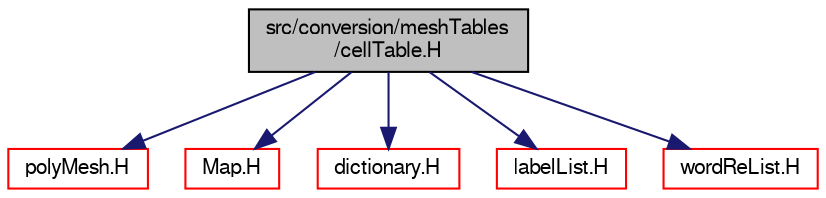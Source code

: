 digraph "src/conversion/meshTables/cellTable.H"
{
  bgcolor="transparent";
  edge [fontname="FreeSans",fontsize="10",labelfontname="FreeSans",labelfontsize="10"];
  node [fontname="FreeSans",fontsize="10",shape=record];
  Node0 [label="src/conversion/meshTables\l/cellTable.H",height=0.2,width=0.4,color="black", fillcolor="grey75", style="filled", fontcolor="black"];
  Node0 -> Node1 [color="midnightblue",fontsize="10",style="solid",fontname="FreeSans"];
  Node1 [label="polyMesh.H",height=0.2,width=0.4,color="red",URL="$a11630.html"];
  Node0 -> Node172 [color="midnightblue",fontsize="10",style="solid",fontname="FreeSans"];
  Node172 [label="Map.H",height=0.2,width=0.4,color="red",URL="$a08489.html"];
  Node0 -> Node202 [color="midnightblue",fontsize="10",style="solid",fontname="FreeSans"];
  Node202 [label="dictionary.H",height=0.2,width=0.4,color="red",URL="$a08804.html"];
  Node0 -> Node104 [color="midnightblue",fontsize="10",style="solid",fontname="FreeSans"];
  Node104 [label="labelList.H",height=0.2,width=0.4,color="red",URL="$a12380.html"];
  Node0 -> Node70 [color="midnightblue",fontsize="10",style="solid",fontname="FreeSans"];
  Node70 [label="wordReList.H",height=0.2,width=0.4,color="red",URL="$a12626.html"];
}
